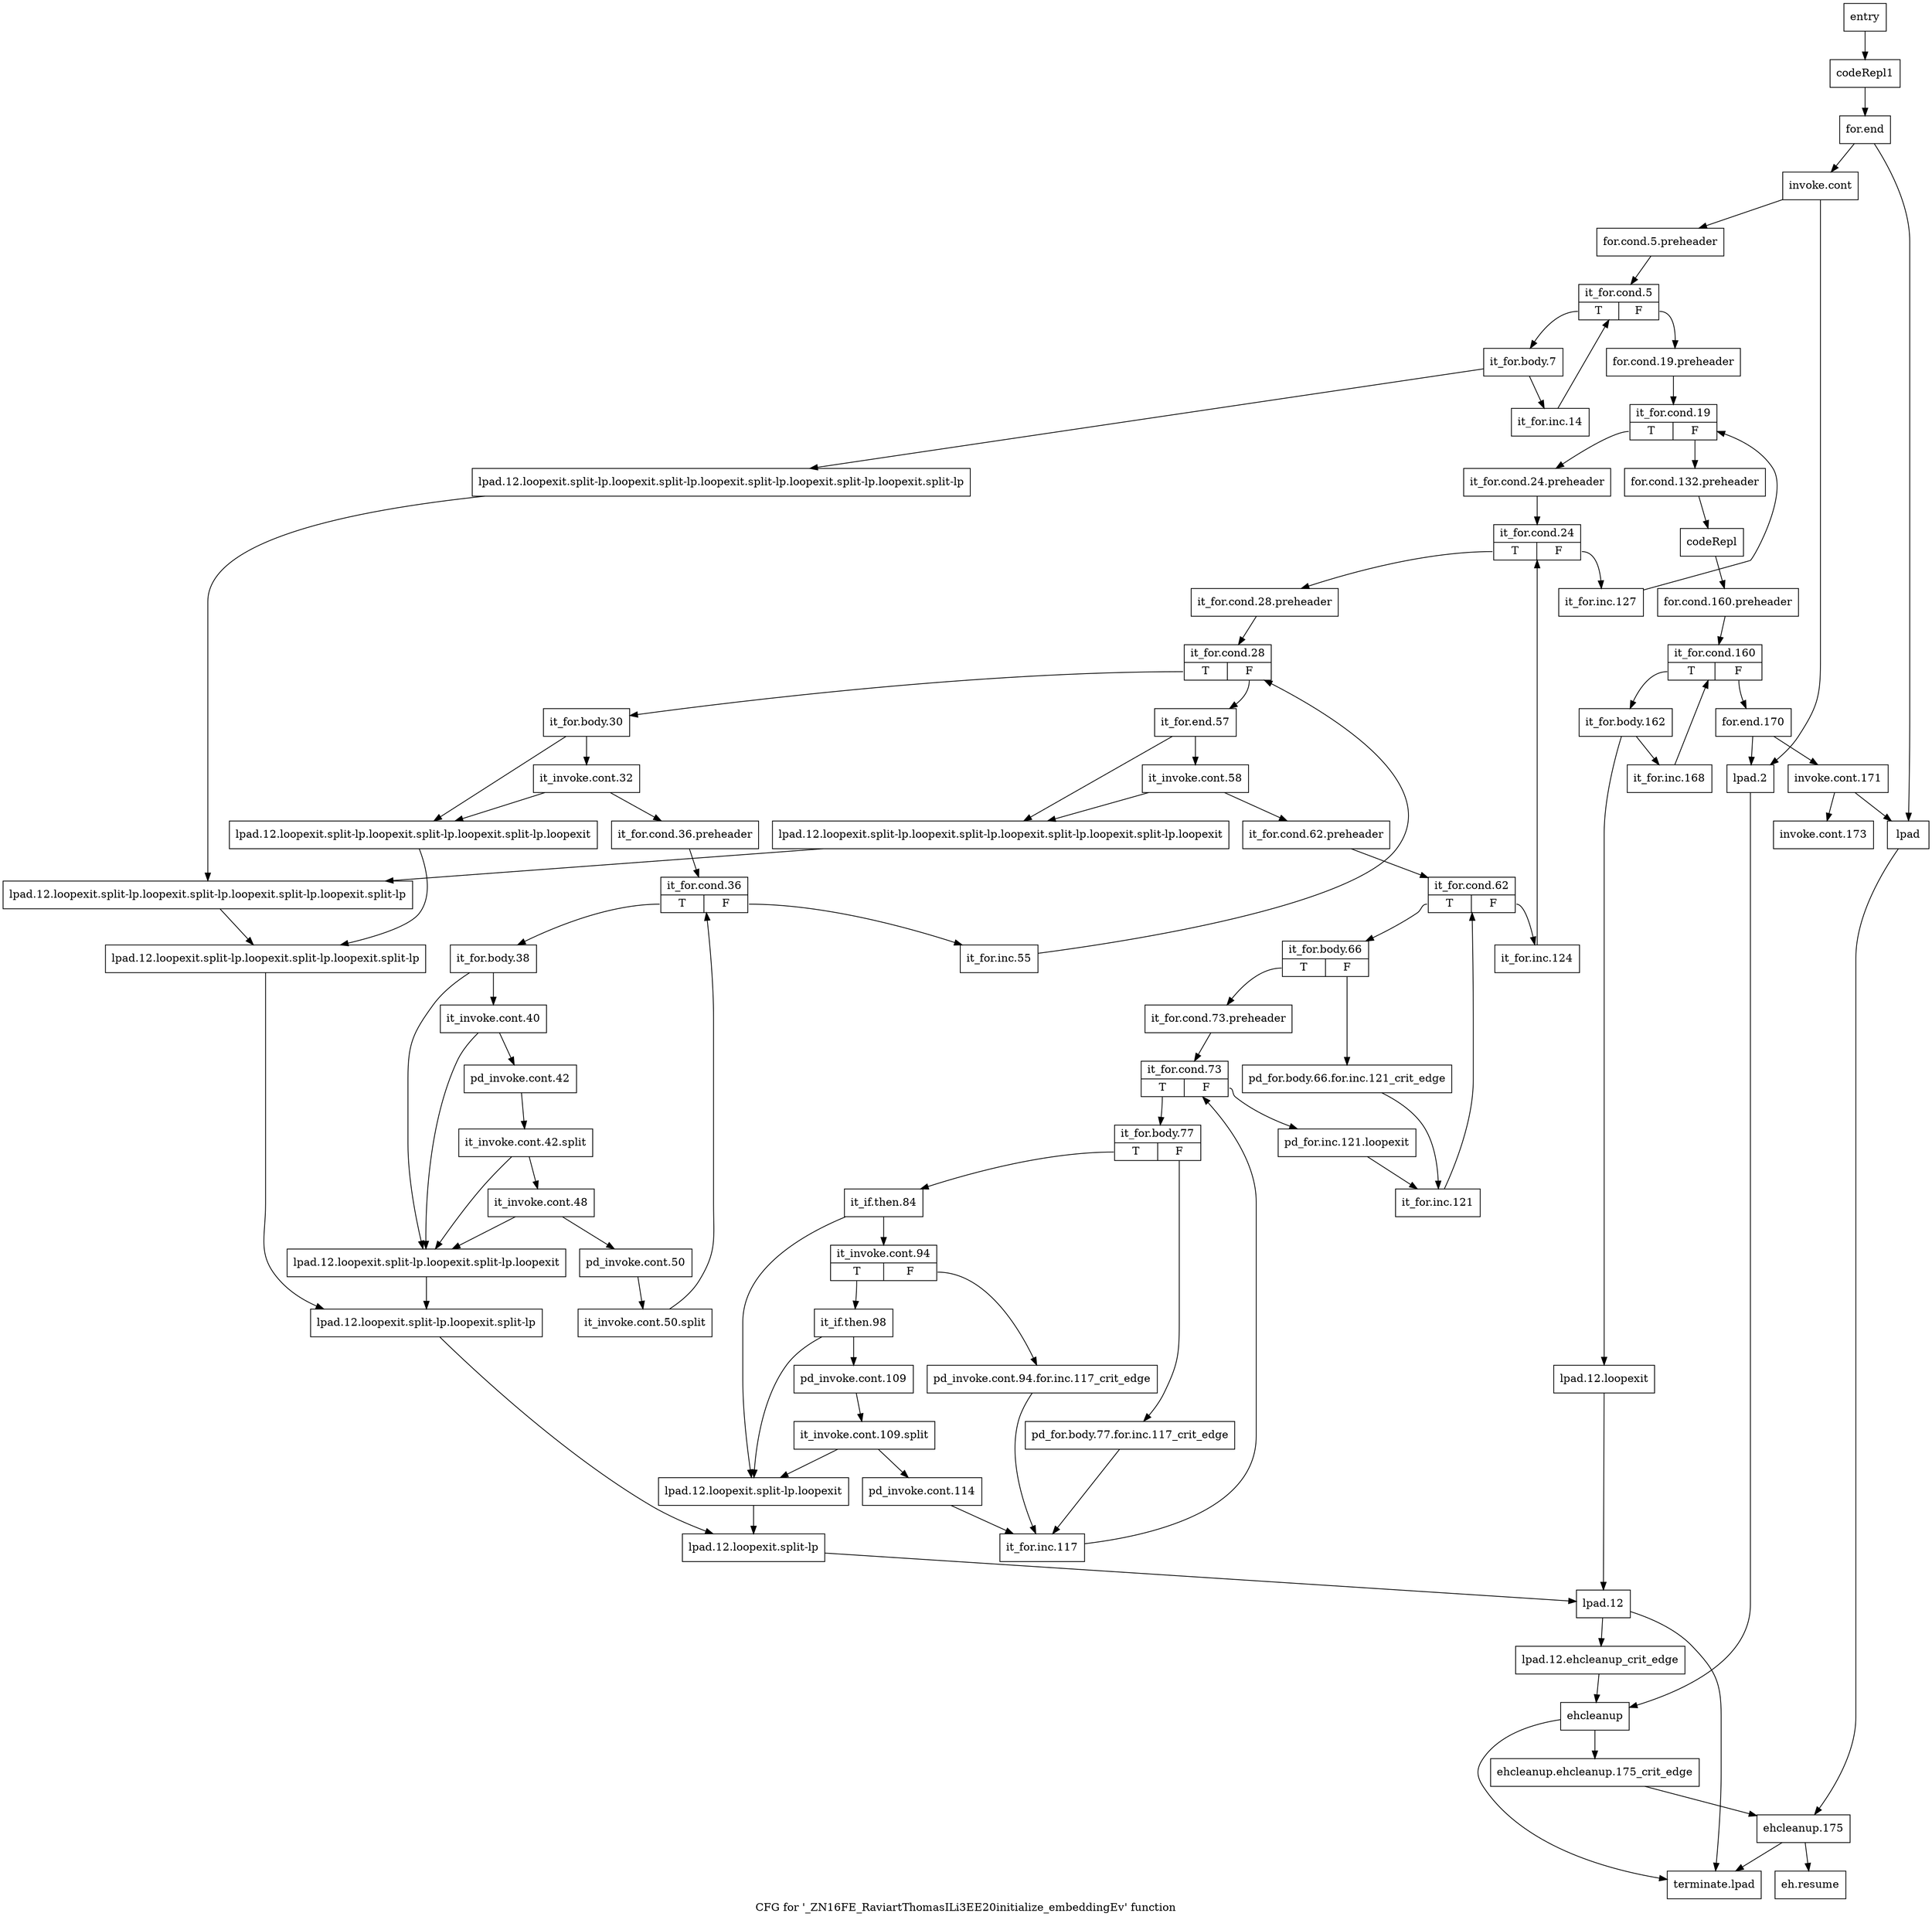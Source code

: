 digraph "CFG for '_ZN16FE_RaviartThomasILi3EE20initialize_embeddingEv' function" {
	label="CFG for '_ZN16FE_RaviartThomasILi3EE20initialize_embeddingEv' function";

	Node0x505bd20 [shape=record,label="{entry}"];
	Node0x505bd20 -> Node0x505bd70;
	Node0x505bd70 [shape=record,label="{codeRepl1}"];
	Node0x505bd70 -> Node0x505bdc0;
	Node0x505bdc0 [shape=record,label="{for.end}"];
	Node0x505bdc0 -> Node0x505be10;
	Node0x505bdc0 -> Node0x505bff0;
	Node0x505be10 [shape=record,label="{invoke.cont}"];
	Node0x505be10 -> Node0x505be60;
	Node0x505be10 -> Node0x505c040;
	Node0x505be60 [shape=record,label="{for.cond.5.preheader}"];
	Node0x505be60 -> Node0x505beb0;
	Node0x505beb0 [shape=record,label="{it_for.cond.5|{<s0>T|<s1>F}}"];
	Node0x505beb0:s0 -> Node0x505bf50;
	Node0x505beb0:s1 -> Node0x505bf00;
	Node0x505bf00 [shape=record,label="{for.cond.19.preheader}"];
	Node0x505bf00 -> Node0x505c450;
	Node0x505bf50 [shape=record,label="{it_for.body.7}"];
	Node0x505bf50 -> Node0x505bfa0;
	Node0x505bf50 -> Node0x505c220;
	Node0x505bfa0 [shape=record,label="{it_for.inc.14}"];
	Node0x505bfa0 -> Node0x505beb0;
	Node0x505bff0 [shape=record,label="{lpad}"];
	Node0x505bff0 -> Node0x505d300;
	Node0x505c040 [shape=record,label="{lpad.2}"];
	Node0x505c040 -> Node0x505d260;
	Node0x505c090 [shape=record,label="{lpad.12.loopexit}"];
	Node0x505c090 -> Node0x505c3b0;
	Node0x505c0e0 [shape=record,label="{lpad.12.loopexit.split-lp.loopexit}"];
	Node0x505c0e0 -> Node0x505c360;
	Node0x505c130 [shape=record,label="{lpad.12.loopexit.split-lp.loopexit.split-lp.loopexit}"];
	Node0x505c130 -> Node0x505c310;
	Node0x505c180 [shape=record,label="{lpad.12.loopexit.split-lp.loopexit.split-lp.loopexit.split-lp.loopexit}"];
	Node0x505c180 -> Node0x505c2c0;
	Node0x505c1d0 [shape=record,label="{lpad.12.loopexit.split-lp.loopexit.split-lp.loopexit.split-lp.loopexit.split-lp.loopexit}"];
	Node0x505c1d0 -> Node0x505c270;
	Node0x505c220 [shape=record,label="{lpad.12.loopexit.split-lp.loopexit.split-lp.loopexit.split-lp.loopexit.split-lp.loopexit.split-lp}"];
	Node0x505c220 -> Node0x505c270;
	Node0x505c270 [shape=record,label="{lpad.12.loopexit.split-lp.loopexit.split-lp.loopexit.split-lp.loopexit.split-lp}"];
	Node0x505c270 -> Node0x505c2c0;
	Node0x505c2c0 [shape=record,label="{lpad.12.loopexit.split-lp.loopexit.split-lp.loopexit.split-lp}"];
	Node0x505c2c0 -> Node0x505c310;
	Node0x505c310 [shape=record,label="{lpad.12.loopexit.split-lp.loopexit.split-lp}"];
	Node0x505c310 -> Node0x505c360;
	Node0x505c360 [shape=record,label="{lpad.12.loopexit.split-lp}"];
	Node0x505c360 -> Node0x505c3b0;
	Node0x505c3b0 [shape=record,label="{lpad.12}"];
	Node0x505c3b0 -> Node0x505c400;
	Node0x505c3b0 -> Node0x505d3a0;
	Node0x505c400 [shape=record,label="{lpad.12.ehcleanup_crit_edge}"];
	Node0x505c400 -> Node0x505d260;
	Node0x505c450 [shape=record,label="{it_for.cond.19|{<s0>T|<s1>F}}"];
	Node0x505c450:s0 -> Node0x505c4a0;
	Node0x505c450:s1 -> Node0x505c4f0;
	Node0x505c4a0 [shape=record,label="{it_for.cond.24.preheader}"];
	Node0x505c4a0 -> Node0x505c540;
	Node0x505c4f0 [shape=record,label="{for.cond.132.preheader}"];
	Node0x505c4f0 -> Node0x505cfe0;
	Node0x505c540 [shape=record,label="{it_for.cond.24|{<s0>T|<s1>F}}"];
	Node0x505c540:s0 -> Node0x505c590;
	Node0x505c540:s1 -> Node0x505cf90;
	Node0x505c590 [shape=record,label="{it_for.cond.28.preheader}"];
	Node0x505c590 -> Node0x505c5e0;
	Node0x505c5e0 [shape=record,label="{it_for.cond.28|{<s0>T|<s1>F}}"];
	Node0x505c5e0:s0 -> Node0x505c630;
	Node0x505c5e0:s1 -> Node0x505c950;
	Node0x505c630 [shape=record,label="{it_for.body.30}"];
	Node0x505c630 -> Node0x505c680;
	Node0x505c630 -> Node0x505c180;
	Node0x505c680 [shape=record,label="{it_invoke.cont.32}"];
	Node0x505c680 -> Node0x505c6d0;
	Node0x505c680 -> Node0x505c180;
	Node0x505c6d0 [shape=record,label="{it_for.cond.36.preheader}"];
	Node0x505c6d0 -> Node0x505c720;
	Node0x505c720 [shape=record,label="{it_for.cond.36|{<s0>T|<s1>F}}"];
	Node0x505c720:s0 -> Node0x505c770;
	Node0x505c720:s1 -> Node0x505c900;
	Node0x505c770 [shape=record,label="{it_for.body.38}"];
	Node0x505c770 -> Node0x505c7c0;
	Node0x505c770 -> Node0x505c130;
	Node0x505c7c0 [shape=record,label="{it_invoke.cont.40}"];
	Node0x505c7c0 -> Node0x505c810;
	Node0x505c7c0 -> Node0x505c130;
	Node0x505c810 [shape=record,label="{pd_invoke.cont.42}"];
	Node0x505c810 -> Node0xa47d610;
	Node0xa47d610 [shape=record,label="{it_invoke.cont.42.split}"];
	Node0xa47d610 -> Node0x505c860;
	Node0xa47d610 -> Node0x505c130;
	Node0x505c860 [shape=record,label="{it_invoke.cont.48}"];
	Node0x505c860 -> Node0x505c8b0;
	Node0x505c860 -> Node0x505c130;
	Node0x505c8b0 [shape=record,label="{pd_invoke.cont.50}"];
	Node0x505c8b0 -> Node0xa4dfe00;
	Node0xa4dfe00 [shape=record,label="{it_invoke.cont.50.split}"];
	Node0xa4dfe00 -> Node0x505c720;
	Node0x505c900 [shape=record,label="{it_for.inc.55}"];
	Node0x505c900 -> Node0x505c5e0;
	Node0x505c950 [shape=record,label="{it_for.end.57}"];
	Node0x505c950 -> Node0x505c9a0;
	Node0x505c950 -> Node0x505c1d0;
	Node0x505c9a0 [shape=record,label="{it_invoke.cont.58}"];
	Node0x505c9a0 -> Node0x505c9f0;
	Node0x505c9a0 -> Node0x505c1d0;
	Node0x505c9f0 [shape=record,label="{it_for.cond.62.preheader}"];
	Node0x505c9f0 -> Node0x505ca40;
	Node0x505ca40 [shape=record,label="{it_for.cond.62|{<s0>T|<s1>F}}"];
	Node0x505ca40:s0 -> Node0x505ca90;
	Node0x505ca40:s1 -> Node0x505cf40;
	Node0x505ca90 [shape=record,label="{it_for.body.66|{<s0>T|<s1>F}}"];
	Node0x505ca90:s0 -> Node0x505cb30;
	Node0x505ca90:s1 -> Node0x505cae0;
	Node0x505cae0 [shape=record,label="{pd_for.body.66.for.inc.121_crit_edge}"];
	Node0x505cae0 -> Node0x505cef0;
	Node0x505cb30 [shape=record,label="{it_for.cond.73.preheader}"];
	Node0x505cb30 -> Node0x505cb80;
	Node0x505cb80 [shape=record,label="{it_for.cond.73|{<s0>T|<s1>F}}"];
	Node0x505cb80:s0 -> Node0x505cbd0;
	Node0x505cb80:s1 -> Node0x505cea0;
	Node0x505cbd0 [shape=record,label="{it_for.body.77|{<s0>T|<s1>F}}"];
	Node0x505cbd0:s0 -> Node0x505cc70;
	Node0x505cbd0:s1 -> Node0x505cc20;
	Node0x505cc20 [shape=record,label="{pd_for.body.77.for.inc.117_crit_edge}"];
	Node0x505cc20 -> Node0x505ce50;
	Node0x505cc70 [shape=record,label="{it_if.then.84}"];
	Node0x505cc70 -> Node0x505ccc0;
	Node0x505cc70 -> Node0x505c0e0;
	Node0x505ccc0 [shape=record,label="{it_invoke.cont.94|{<s0>T|<s1>F}}"];
	Node0x505ccc0:s0 -> Node0x505cd60;
	Node0x505ccc0:s1 -> Node0x505cd10;
	Node0x505cd10 [shape=record,label="{pd_invoke.cont.94.for.inc.117_crit_edge}"];
	Node0x505cd10 -> Node0x505ce50;
	Node0x505cd60 [shape=record,label="{it_if.then.98}"];
	Node0x505cd60 -> Node0x505cdb0;
	Node0x505cd60 -> Node0x505c0e0;
	Node0x505cdb0 [shape=record,label="{pd_invoke.cont.109}"];
	Node0x505cdb0 -> Node0xa55caa0;
	Node0xa55caa0 [shape=record,label="{it_invoke.cont.109.split}"];
	Node0xa55caa0 -> Node0x505ce00;
	Node0xa55caa0 -> Node0x505c0e0;
	Node0x505ce00 [shape=record,label="{pd_invoke.cont.114}"];
	Node0x505ce00 -> Node0x505ce50;
	Node0x505ce50 [shape=record,label="{it_for.inc.117}"];
	Node0x505ce50 -> Node0x505cb80;
	Node0x505cea0 [shape=record,label="{pd_for.inc.121.loopexit}"];
	Node0x505cea0 -> Node0x505cef0;
	Node0x505cef0 [shape=record,label="{it_for.inc.121}"];
	Node0x505cef0 -> Node0x505ca40;
	Node0x505cf40 [shape=record,label="{it_for.inc.124}"];
	Node0x505cf40 -> Node0x505c540;
	Node0x505cf90 [shape=record,label="{it_for.inc.127}"];
	Node0x505cf90 -> Node0x505c450;
	Node0x505cfe0 [shape=record,label="{codeRepl}"];
	Node0x505cfe0 -> Node0x505d030;
	Node0x505d030 [shape=record,label="{for.cond.160.preheader}"];
	Node0x505d030 -> Node0x505d080;
	Node0x505d080 [shape=record,label="{it_for.cond.160|{<s0>T|<s1>F}}"];
	Node0x505d080:s0 -> Node0x505d0d0;
	Node0x505d080:s1 -> Node0x505d170;
	Node0x505d0d0 [shape=record,label="{it_for.body.162}"];
	Node0x505d0d0 -> Node0x505d120;
	Node0x505d0d0 -> Node0x505c090;
	Node0x505d120 [shape=record,label="{it_for.inc.168}"];
	Node0x505d120 -> Node0x505d080;
	Node0x505d170 [shape=record,label="{for.end.170}"];
	Node0x505d170 -> Node0x505d1c0;
	Node0x505d170 -> Node0x505c040;
	Node0x505d1c0 [shape=record,label="{invoke.cont.171}"];
	Node0x505d1c0 -> Node0x505d210;
	Node0x505d1c0 -> Node0x505bff0;
	Node0x505d210 [shape=record,label="{invoke.cont.173}"];
	Node0x505d260 [shape=record,label="{ehcleanup}"];
	Node0x505d260 -> Node0x505d2b0;
	Node0x505d260 -> Node0x505d3a0;
	Node0x505d2b0 [shape=record,label="{ehcleanup.ehcleanup.175_crit_edge}"];
	Node0x505d2b0 -> Node0x505d300;
	Node0x505d300 [shape=record,label="{ehcleanup.175}"];
	Node0x505d300 -> Node0x505d350;
	Node0x505d300 -> Node0x505d3a0;
	Node0x505d350 [shape=record,label="{eh.resume}"];
	Node0x505d3a0 [shape=record,label="{terminate.lpad}"];
}
